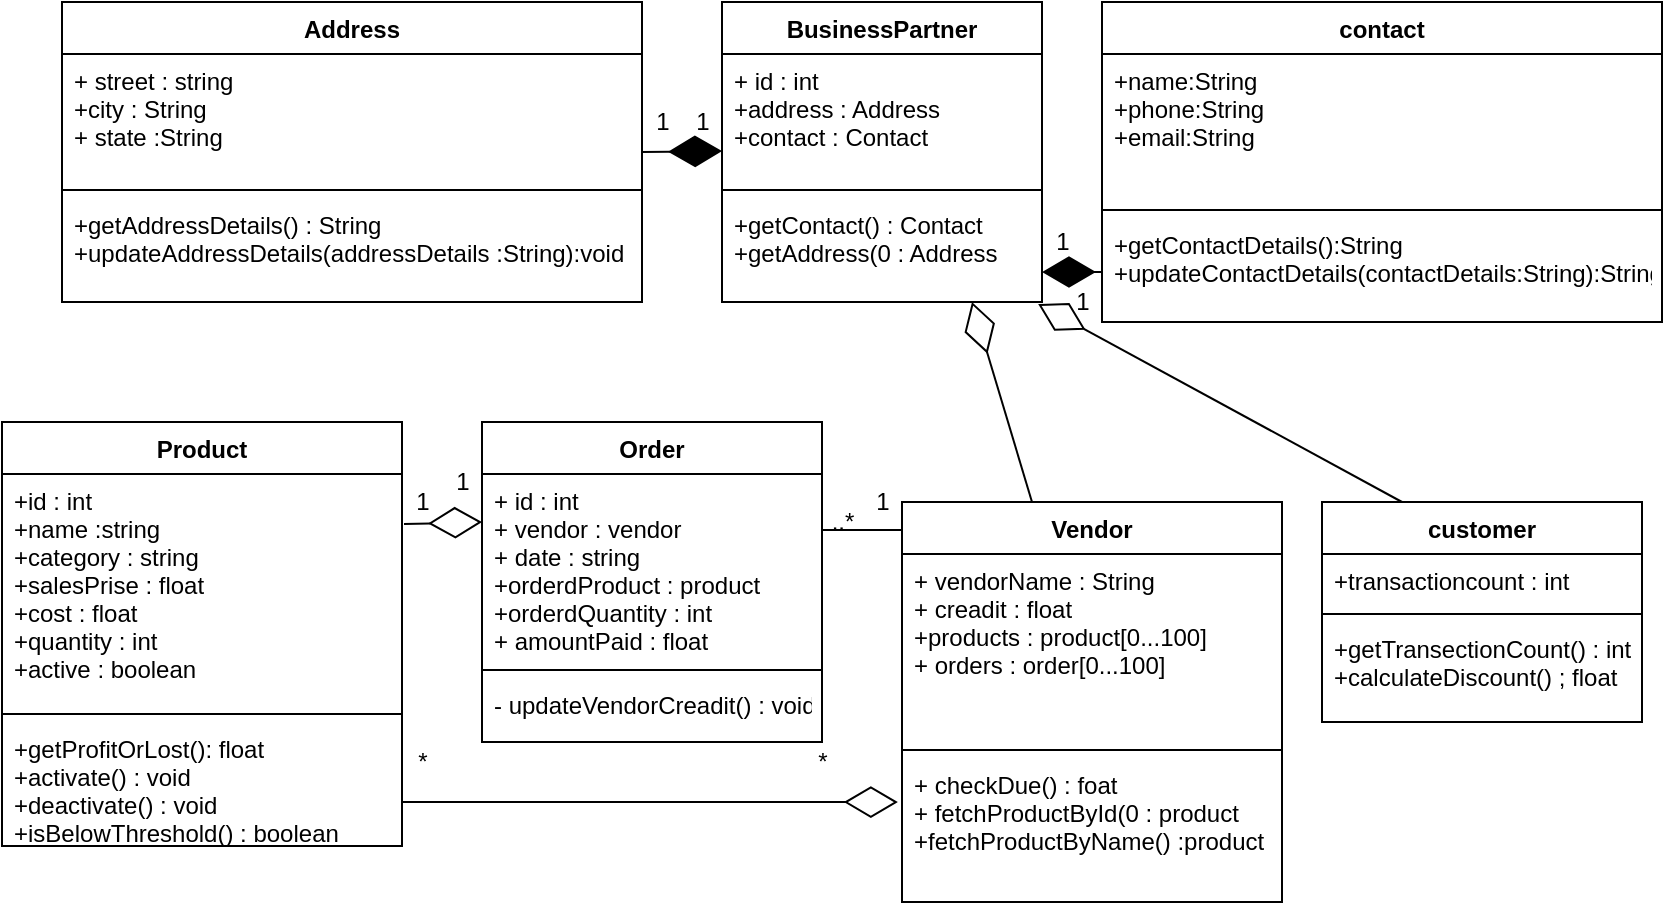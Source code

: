 <mxfile version="15.0.4" type="device"><diagram id="asmekw-U0Exqrl84fHCN" name="Page-1"><mxGraphModel dx="868" dy="482" grid="1" gridSize="10" guides="1" tooltips="1" connect="1" arrows="1" fold="1" page="1" pageScale="1" pageWidth="850" pageHeight="1100" math="0" shadow="0"><root><mxCell id="0"/><mxCell id="1" parent="0"/><mxCell id="K3hzf0u_d0nZY7fNb-mz-2" value="Product" style="swimlane;fontStyle=1;align=center;verticalAlign=top;childLayout=stackLayout;horizontal=1;startSize=26;horizontalStack=0;resizeParent=1;resizeParentMax=0;resizeLast=0;collapsible=1;marginBottom=0;" parent="1" vertex="1"><mxGeometry x="20" y="220" width="200" height="212" as="geometry"><mxRectangle x="265" y="60" width="80" height="26" as="alternateBounds"/></mxGeometry></mxCell><mxCell id="K3hzf0u_d0nZY7fNb-mz-3" value="+id : int&#10;+name :string&#10;+category : string&#10;+salesPrise : float&#10;+cost : float&#10;+quantity : int&#10;+active : boolean" style="text;strokeColor=none;fillColor=none;align=left;verticalAlign=top;spacingLeft=4;spacingRight=4;overflow=hidden;rotatable=0;points=[[0,0.5],[1,0.5]];portConstraint=eastwest;" parent="K3hzf0u_d0nZY7fNb-mz-2" vertex="1"><mxGeometry y="26" width="200" height="116" as="geometry"/></mxCell><mxCell id="K3hzf0u_d0nZY7fNb-mz-4" value="" style="line;strokeWidth=1;fillColor=none;align=left;verticalAlign=middle;spacingTop=-1;spacingLeft=3;spacingRight=3;rotatable=0;labelPosition=right;points=[];portConstraint=eastwest;" parent="K3hzf0u_d0nZY7fNb-mz-2" vertex="1"><mxGeometry y="142" width="200" height="8" as="geometry"/></mxCell><mxCell id="K3hzf0u_d0nZY7fNb-mz-5" value="+getProfitOrLost(): float&#10;+activate() : void&#10;+deactivate() : void&#10;+isBelowThreshold() : boolean" style="text;strokeColor=none;fillColor=none;align=left;verticalAlign=top;spacingLeft=4;spacingRight=4;overflow=hidden;rotatable=0;points=[[0,0.5],[1,0.5]];portConstraint=eastwest;" parent="K3hzf0u_d0nZY7fNb-mz-2" vertex="1"><mxGeometry y="150" width="200" height="62" as="geometry"/></mxCell><mxCell id="BbiW3PxW6VdBbHZY-it3-2" value="Order" style="swimlane;fontStyle=1;align=center;verticalAlign=top;childLayout=stackLayout;horizontal=1;startSize=26;horizontalStack=0;resizeParent=1;resizeParentMax=0;resizeLast=0;collapsible=1;marginBottom=0;" vertex="1" parent="1"><mxGeometry x="260" y="220" width="170" height="160" as="geometry"/></mxCell><mxCell id="BbiW3PxW6VdBbHZY-it3-3" value="+ id : int&#10;+ vendor : vendor&#10;+ date : string&#10;+orderdProduct : product&#10;+orderdQuantity : int&#10;+ amountPaid : float" style="text;strokeColor=none;fillColor=none;align=left;verticalAlign=top;spacingLeft=4;spacingRight=4;overflow=hidden;rotatable=0;points=[[0,0.5],[1,0.5]];portConstraint=eastwest;" vertex="1" parent="BbiW3PxW6VdBbHZY-it3-2"><mxGeometry y="26" width="170" height="94" as="geometry"/></mxCell><mxCell id="BbiW3PxW6VdBbHZY-it3-4" value="" style="line;strokeWidth=1;fillColor=none;align=left;verticalAlign=middle;spacingTop=-1;spacingLeft=3;spacingRight=3;rotatable=0;labelPosition=right;points=[];portConstraint=eastwest;" vertex="1" parent="BbiW3PxW6VdBbHZY-it3-2"><mxGeometry y="120" width="170" height="8" as="geometry"/></mxCell><mxCell id="BbiW3PxW6VdBbHZY-it3-5" value="- updateVendorCreadit() : void" style="text;strokeColor=none;fillColor=none;align=left;verticalAlign=top;spacingLeft=4;spacingRight=4;overflow=hidden;rotatable=0;points=[[0,0.5],[1,0.5]];portConstraint=eastwest;" vertex="1" parent="BbiW3PxW6VdBbHZY-it3-2"><mxGeometry y="128" width="170" height="32" as="geometry"/></mxCell><mxCell id="BbiW3PxW6VdBbHZY-it3-6" value="Vendor" style="swimlane;fontStyle=1;align=center;verticalAlign=top;childLayout=stackLayout;horizontal=1;startSize=26;horizontalStack=0;resizeParent=1;resizeParentMax=0;resizeLast=0;collapsible=1;marginBottom=0;" vertex="1" parent="1"><mxGeometry x="470" y="260" width="190" height="200" as="geometry"/></mxCell><mxCell id="BbiW3PxW6VdBbHZY-it3-7" value="+ vendorName : String&#10;+ creadit : float&#10;+products : product[0...100]&#10;+ orders : order[0...100]" style="text;strokeColor=none;fillColor=none;align=left;verticalAlign=top;spacingLeft=4;spacingRight=4;overflow=hidden;rotatable=0;points=[[0,0.5],[1,0.5]];portConstraint=eastwest;" vertex="1" parent="BbiW3PxW6VdBbHZY-it3-6"><mxGeometry y="26" width="190" height="94" as="geometry"/></mxCell><mxCell id="BbiW3PxW6VdBbHZY-it3-8" value="" style="line;strokeWidth=1;fillColor=none;align=left;verticalAlign=middle;spacingTop=-1;spacingLeft=3;spacingRight=3;rotatable=0;labelPosition=right;points=[];portConstraint=eastwest;" vertex="1" parent="BbiW3PxW6VdBbHZY-it3-6"><mxGeometry y="120" width="190" height="8" as="geometry"/></mxCell><mxCell id="BbiW3PxW6VdBbHZY-it3-9" value="+ checkDue() : foat&#10;+ fetchProductById(0 : product&#10;+fetchProductByName() :product" style="text;strokeColor=none;fillColor=none;align=left;verticalAlign=top;spacingLeft=4;spacingRight=4;overflow=hidden;rotatable=0;points=[[0,0.5],[1,0.5]];portConstraint=eastwest;" vertex="1" parent="BbiW3PxW6VdBbHZY-it3-6"><mxGeometry y="128" width="190" height="72" as="geometry"/></mxCell><mxCell id="BbiW3PxW6VdBbHZY-it3-10" value="customer" style="swimlane;fontStyle=1;align=center;verticalAlign=top;childLayout=stackLayout;horizontal=1;startSize=26;horizontalStack=0;resizeParent=1;resizeParentMax=0;resizeLast=0;collapsible=1;marginBottom=0;" vertex="1" parent="1"><mxGeometry x="680" y="260" width="160" height="110" as="geometry"/></mxCell><mxCell id="BbiW3PxW6VdBbHZY-it3-11" value="+transactioncount : int" style="text;strokeColor=none;fillColor=none;align=left;verticalAlign=top;spacingLeft=4;spacingRight=4;overflow=hidden;rotatable=0;points=[[0,0.5],[1,0.5]];portConstraint=eastwest;" vertex="1" parent="BbiW3PxW6VdBbHZY-it3-10"><mxGeometry y="26" width="160" height="26" as="geometry"/></mxCell><mxCell id="BbiW3PxW6VdBbHZY-it3-12" value="" style="line;strokeWidth=1;fillColor=none;align=left;verticalAlign=middle;spacingTop=-1;spacingLeft=3;spacingRight=3;rotatable=0;labelPosition=right;points=[];portConstraint=eastwest;" vertex="1" parent="BbiW3PxW6VdBbHZY-it3-10"><mxGeometry y="52" width="160" height="8" as="geometry"/></mxCell><mxCell id="BbiW3PxW6VdBbHZY-it3-13" value="+getTransectionCount() : int&#10;+calculateDiscount() ; float" style="text;strokeColor=none;fillColor=none;align=left;verticalAlign=top;spacingLeft=4;spacingRight=4;overflow=hidden;rotatable=0;points=[[0,0.5],[1,0.5]];portConstraint=eastwest;" vertex="1" parent="BbiW3PxW6VdBbHZY-it3-10"><mxGeometry y="60" width="160" height="50" as="geometry"/></mxCell><mxCell id="BbiW3PxW6VdBbHZY-it3-14" value="Address" style="swimlane;fontStyle=1;align=center;verticalAlign=top;childLayout=stackLayout;horizontal=1;startSize=26;horizontalStack=0;resizeParent=1;resizeParentMax=0;resizeLast=0;collapsible=1;marginBottom=0;" vertex="1" parent="1"><mxGeometry x="50" y="10" width="290" height="150" as="geometry"/></mxCell><mxCell id="BbiW3PxW6VdBbHZY-it3-15" value="+ street : string&#10;+city : String&#10;+ state :String" style="text;strokeColor=none;fillColor=none;align=left;verticalAlign=top;spacingLeft=4;spacingRight=4;overflow=hidden;rotatable=0;points=[[0,0.5],[1,0.5]];portConstraint=eastwest;" vertex="1" parent="BbiW3PxW6VdBbHZY-it3-14"><mxGeometry y="26" width="290" height="64" as="geometry"/></mxCell><mxCell id="BbiW3PxW6VdBbHZY-it3-16" value="" style="line;strokeWidth=1;fillColor=none;align=left;verticalAlign=middle;spacingTop=-1;spacingLeft=3;spacingRight=3;rotatable=0;labelPosition=right;points=[];portConstraint=eastwest;" vertex="1" parent="BbiW3PxW6VdBbHZY-it3-14"><mxGeometry y="90" width="290" height="8" as="geometry"/></mxCell><mxCell id="BbiW3PxW6VdBbHZY-it3-17" value="+getAddressDetails() : String&#10;+updateAddressDetails(addressDetails :String):void" style="text;strokeColor=none;fillColor=none;align=left;verticalAlign=top;spacingLeft=4;spacingRight=4;overflow=hidden;rotatable=0;points=[[0,0.5],[1,0.5]];portConstraint=eastwest;" vertex="1" parent="BbiW3PxW6VdBbHZY-it3-14"><mxGeometry y="98" width="290" height="52" as="geometry"/></mxCell><mxCell id="BbiW3PxW6VdBbHZY-it3-18" value="BusinessPartner" style="swimlane;fontStyle=1;align=center;verticalAlign=top;childLayout=stackLayout;horizontal=1;startSize=26;horizontalStack=0;resizeParent=1;resizeParentMax=0;resizeLast=0;collapsible=1;marginBottom=0;" vertex="1" parent="1"><mxGeometry x="380" y="10" width="160" height="150" as="geometry"/></mxCell><mxCell id="BbiW3PxW6VdBbHZY-it3-19" value="+ id : int&#10;+address : Address&#10;+contact : Contact&#10;" style="text;strokeColor=none;fillColor=none;align=left;verticalAlign=top;spacingLeft=4;spacingRight=4;overflow=hidden;rotatable=0;points=[[0,0.5],[1,0.5]];portConstraint=eastwest;" vertex="1" parent="BbiW3PxW6VdBbHZY-it3-18"><mxGeometry y="26" width="160" height="64" as="geometry"/></mxCell><mxCell id="BbiW3PxW6VdBbHZY-it3-20" value="" style="line;strokeWidth=1;fillColor=none;align=left;verticalAlign=middle;spacingTop=-1;spacingLeft=3;spacingRight=3;rotatable=0;labelPosition=right;points=[];portConstraint=eastwest;" vertex="1" parent="BbiW3PxW6VdBbHZY-it3-18"><mxGeometry y="90" width="160" height="8" as="geometry"/></mxCell><mxCell id="BbiW3PxW6VdBbHZY-it3-21" value="+getContact() : Contact&#10;+getAddress(0 : Address" style="text;strokeColor=none;fillColor=none;align=left;verticalAlign=top;spacingLeft=4;spacingRight=4;overflow=hidden;rotatable=0;points=[[0,0.5],[1,0.5]];portConstraint=eastwest;" vertex="1" parent="BbiW3PxW6VdBbHZY-it3-18"><mxGeometry y="98" width="160" height="52" as="geometry"/></mxCell><mxCell id="BbiW3PxW6VdBbHZY-it3-22" value="contact" style="swimlane;fontStyle=1;align=center;verticalAlign=top;childLayout=stackLayout;horizontal=1;startSize=26;horizontalStack=0;resizeParent=1;resizeParentMax=0;resizeLast=0;collapsible=1;marginBottom=0;" vertex="1" parent="1"><mxGeometry x="570" y="10" width="280" height="160" as="geometry"/></mxCell><mxCell id="BbiW3PxW6VdBbHZY-it3-23" value="+name:String&#10;+phone:String&#10;+email:String" style="text;strokeColor=none;fillColor=none;align=left;verticalAlign=top;spacingLeft=4;spacingRight=4;overflow=hidden;rotatable=0;points=[[0,0.5],[1,0.5]];portConstraint=eastwest;" vertex="1" parent="BbiW3PxW6VdBbHZY-it3-22"><mxGeometry y="26" width="280" height="74" as="geometry"/></mxCell><mxCell id="BbiW3PxW6VdBbHZY-it3-24" value="" style="line;strokeWidth=1;fillColor=none;align=left;verticalAlign=middle;spacingTop=-1;spacingLeft=3;spacingRight=3;rotatable=0;labelPosition=right;points=[];portConstraint=eastwest;" vertex="1" parent="BbiW3PxW6VdBbHZY-it3-22"><mxGeometry y="100" width="280" height="8" as="geometry"/></mxCell><mxCell id="BbiW3PxW6VdBbHZY-it3-25" value="+getContactDetails():String&#10;+updateContactDetails(contactDetails:String):String" style="text;strokeColor=none;fillColor=none;align=left;verticalAlign=top;spacingLeft=4;spacingRight=4;overflow=hidden;rotatable=0;points=[[0,0.5],[1,0.5]];portConstraint=eastwest;" vertex="1" parent="BbiW3PxW6VdBbHZY-it3-22"><mxGeometry y="108" width="280" height="52" as="geometry"/></mxCell><mxCell id="BbiW3PxW6VdBbHZY-it3-26" value="" style="endArrow=diamondThin;endFill=1;endSize=24;html=1;" edge="1" parent="1"><mxGeometry width="160" relative="1" as="geometry"><mxPoint x="340" y="85" as="sourcePoint"/><mxPoint x="380" y="84.5" as="targetPoint"/></mxGeometry></mxCell><mxCell id="BbiW3PxW6VdBbHZY-it3-27" value="" style="endArrow=diamondThin;endFill=1;endSize=24;html=1;" edge="1" parent="1"><mxGeometry width="160" relative="1" as="geometry"><mxPoint x="570" y="145" as="sourcePoint"/><mxPoint x="540" y="145" as="targetPoint"/><Array as="points"/></mxGeometry></mxCell><mxCell id="BbiW3PxW6VdBbHZY-it3-28" value="" style="endArrow=diamondThin;endFill=0;endSize=24;html=1;" edge="1" parent="1" source="BbiW3PxW6VdBbHZY-it3-6"><mxGeometry width="160" relative="1" as="geometry"><mxPoint x="380" y="270" as="sourcePoint"/><mxPoint x="505" y="160" as="targetPoint"/></mxGeometry></mxCell><mxCell id="BbiW3PxW6VdBbHZY-it3-30" value="" style="endArrow=diamondThin;endFill=0;endSize=24;html=1;entryX=0.988;entryY=1.019;entryDx=0;entryDy=0;entryPerimeter=0;exitX=0.25;exitY=0;exitDx=0;exitDy=0;" edge="1" parent="1" source="BbiW3PxW6VdBbHZY-it3-10" target="BbiW3PxW6VdBbHZY-it3-21"><mxGeometry width="160" relative="1" as="geometry"><mxPoint x="380" y="270" as="sourcePoint"/><mxPoint x="540" y="270" as="targetPoint"/></mxGeometry></mxCell><mxCell id="BbiW3PxW6VdBbHZY-it3-34" value="" style="line;strokeWidth=1;fillColor=none;align=left;verticalAlign=middle;spacingTop=-1;spacingLeft=3;spacingRight=3;rotatable=0;labelPosition=right;points=[];portConstraint=eastwest;" vertex="1" parent="1"><mxGeometry x="430" y="270" width="40" height="8" as="geometry"/></mxCell><mxCell id="BbiW3PxW6VdBbHZY-it3-35" value="" style="endArrow=diamondThin;endFill=0;endSize=24;html=1;entryX=-0.011;entryY=0.306;entryDx=0;entryDy=0;entryPerimeter=0;" edge="1" parent="1" target="BbiW3PxW6VdBbHZY-it3-9"><mxGeometry width="160" relative="1" as="geometry"><mxPoint x="220" y="410" as="sourcePoint"/><mxPoint x="460" y="430" as="targetPoint"/><Array as="points"><mxPoint x="220" y="410"/></Array></mxGeometry></mxCell><mxCell id="BbiW3PxW6VdBbHZY-it3-36" value="" style="endArrow=diamondThin;endFill=0;endSize=24;html=1;exitX=1.005;exitY=0.216;exitDx=0;exitDy=0;exitPerimeter=0;" edge="1" parent="1" source="K3hzf0u_d0nZY7fNb-mz-3"><mxGeometry width="160" relative="1" as="geometry"><mxPoint x="380" y="270" as="sourcePoint"/><mxPoint x="260" y="270" as="targetPoint"/></mxGeometry></mxCell><mxCell id="BbiW3PxW6VdBbHZY-it3-37" value="1&lt;br&gt;" style="text;html=1;align=center;verticalAlign=middle;resizable=0;points=[];autosize=1;strokeColor=none;" vertex="1" parent="1"><mxGeometry x="220" y="250" width="20" height="20" as="geometry"/></mxCell><mxCell id="BbiW3PxW6VdBbHZY-it3-38" value="1&lt;br&gt;" style="text;html=1;align=center;verticalAlign=middle;resizable=0;points=[];autosize=1;strokeColor=none;" vertex="1" parent="1"><mxGeometry x="240" y="240" width="20" height="20" as="geometry"/></mxCell><mxCell id="BbiW3PxW6VdBbHZY-it3-39" value="..*" style="text;html=1;align=center;verticalAlign=middle;resizable=0;points=[];autosize=1;strokeColor=none;" vertex="1" parent="1"><mxGeometry x="425" y="260" width="30" height="20" as="geometry"/></mxCell><mxCell id="BbiW3PxW6VdBbHZY-it3-41" value="1" style="text;html=1;align=center;verticalAlign=middle;resizable=0;points=[];autosize=1;strokeColor=none;" vertex="1" parent="1"><mxGeometry x="450" y="250" width="20" height="20" as="geometry"/></mxCell><mxCell id="BbiW3PxW6VdBbHZY-it3-42" value="*" style="text;html=1;align=center;verticalAlign=middle;resizable=0;points=[];autosize=1;strokeColor=none;" vertex="1" parent="1"><mxGeometry x="220" y="380" width="20" height="20" as="geometry"/></mxCell><mxCell id="BbiW3PxW6VdBbHZY-it3-43" value="*" style="text;html=1;align=center;verticalAlign=middle;resizable=0;points=[];autosize=1;strokeColor=none;" vertex="1" parent="1"><mxGeometry x="420" y="380" width="20" height="20" as="geometry"/></mxCell><mxCell id="BbiW3PxW6VdBbHZY-it3-44" value="1" style="text;html=1;align=center;verticalAlign=middle;resizable=0;points=[];autosize=1;strokeColor=none;" vertex="1" parent="1"><mxGeometry x="340" y="60" width="20" height="20" as="geometry"/></mxCell><mxCell id="BbiW3PxW6VdBbHZY-it3-45" value="1" style="text;html=1;align=center;verticalAlign=middle;resizable=0;points=[];autosize=1;strokeColor=none;" vertex="1" parent="1"><mxGeometry x="360" y="60" width="20" height="20" as="geometry"/></mxCell><mxCell id="BbiW3PxW6VdBbHZY-it3-47" value="1" style="text;html=1;align=center;verticalAlign=middle;resizable=0;points=[];autosize=1;strokeColor=none;" vertex="1" parent="1"><mxGeometry x="540" y="120" width="20" height="20" as="geometry"/></mxCell><mxCell id="BbiW3PxW6VdBbHZY-it3-49" value="1" style="text;html=1;align=center;verticalAlign=middle;resizable=0;points=[];autosize=1;strokeColor=none;" vertex="1" parent="1"><mxGeometry x="550" y="150" width="20" height="20" as="geometry"/></mxCell></root></mxGraphModel></diagram></mxfile>